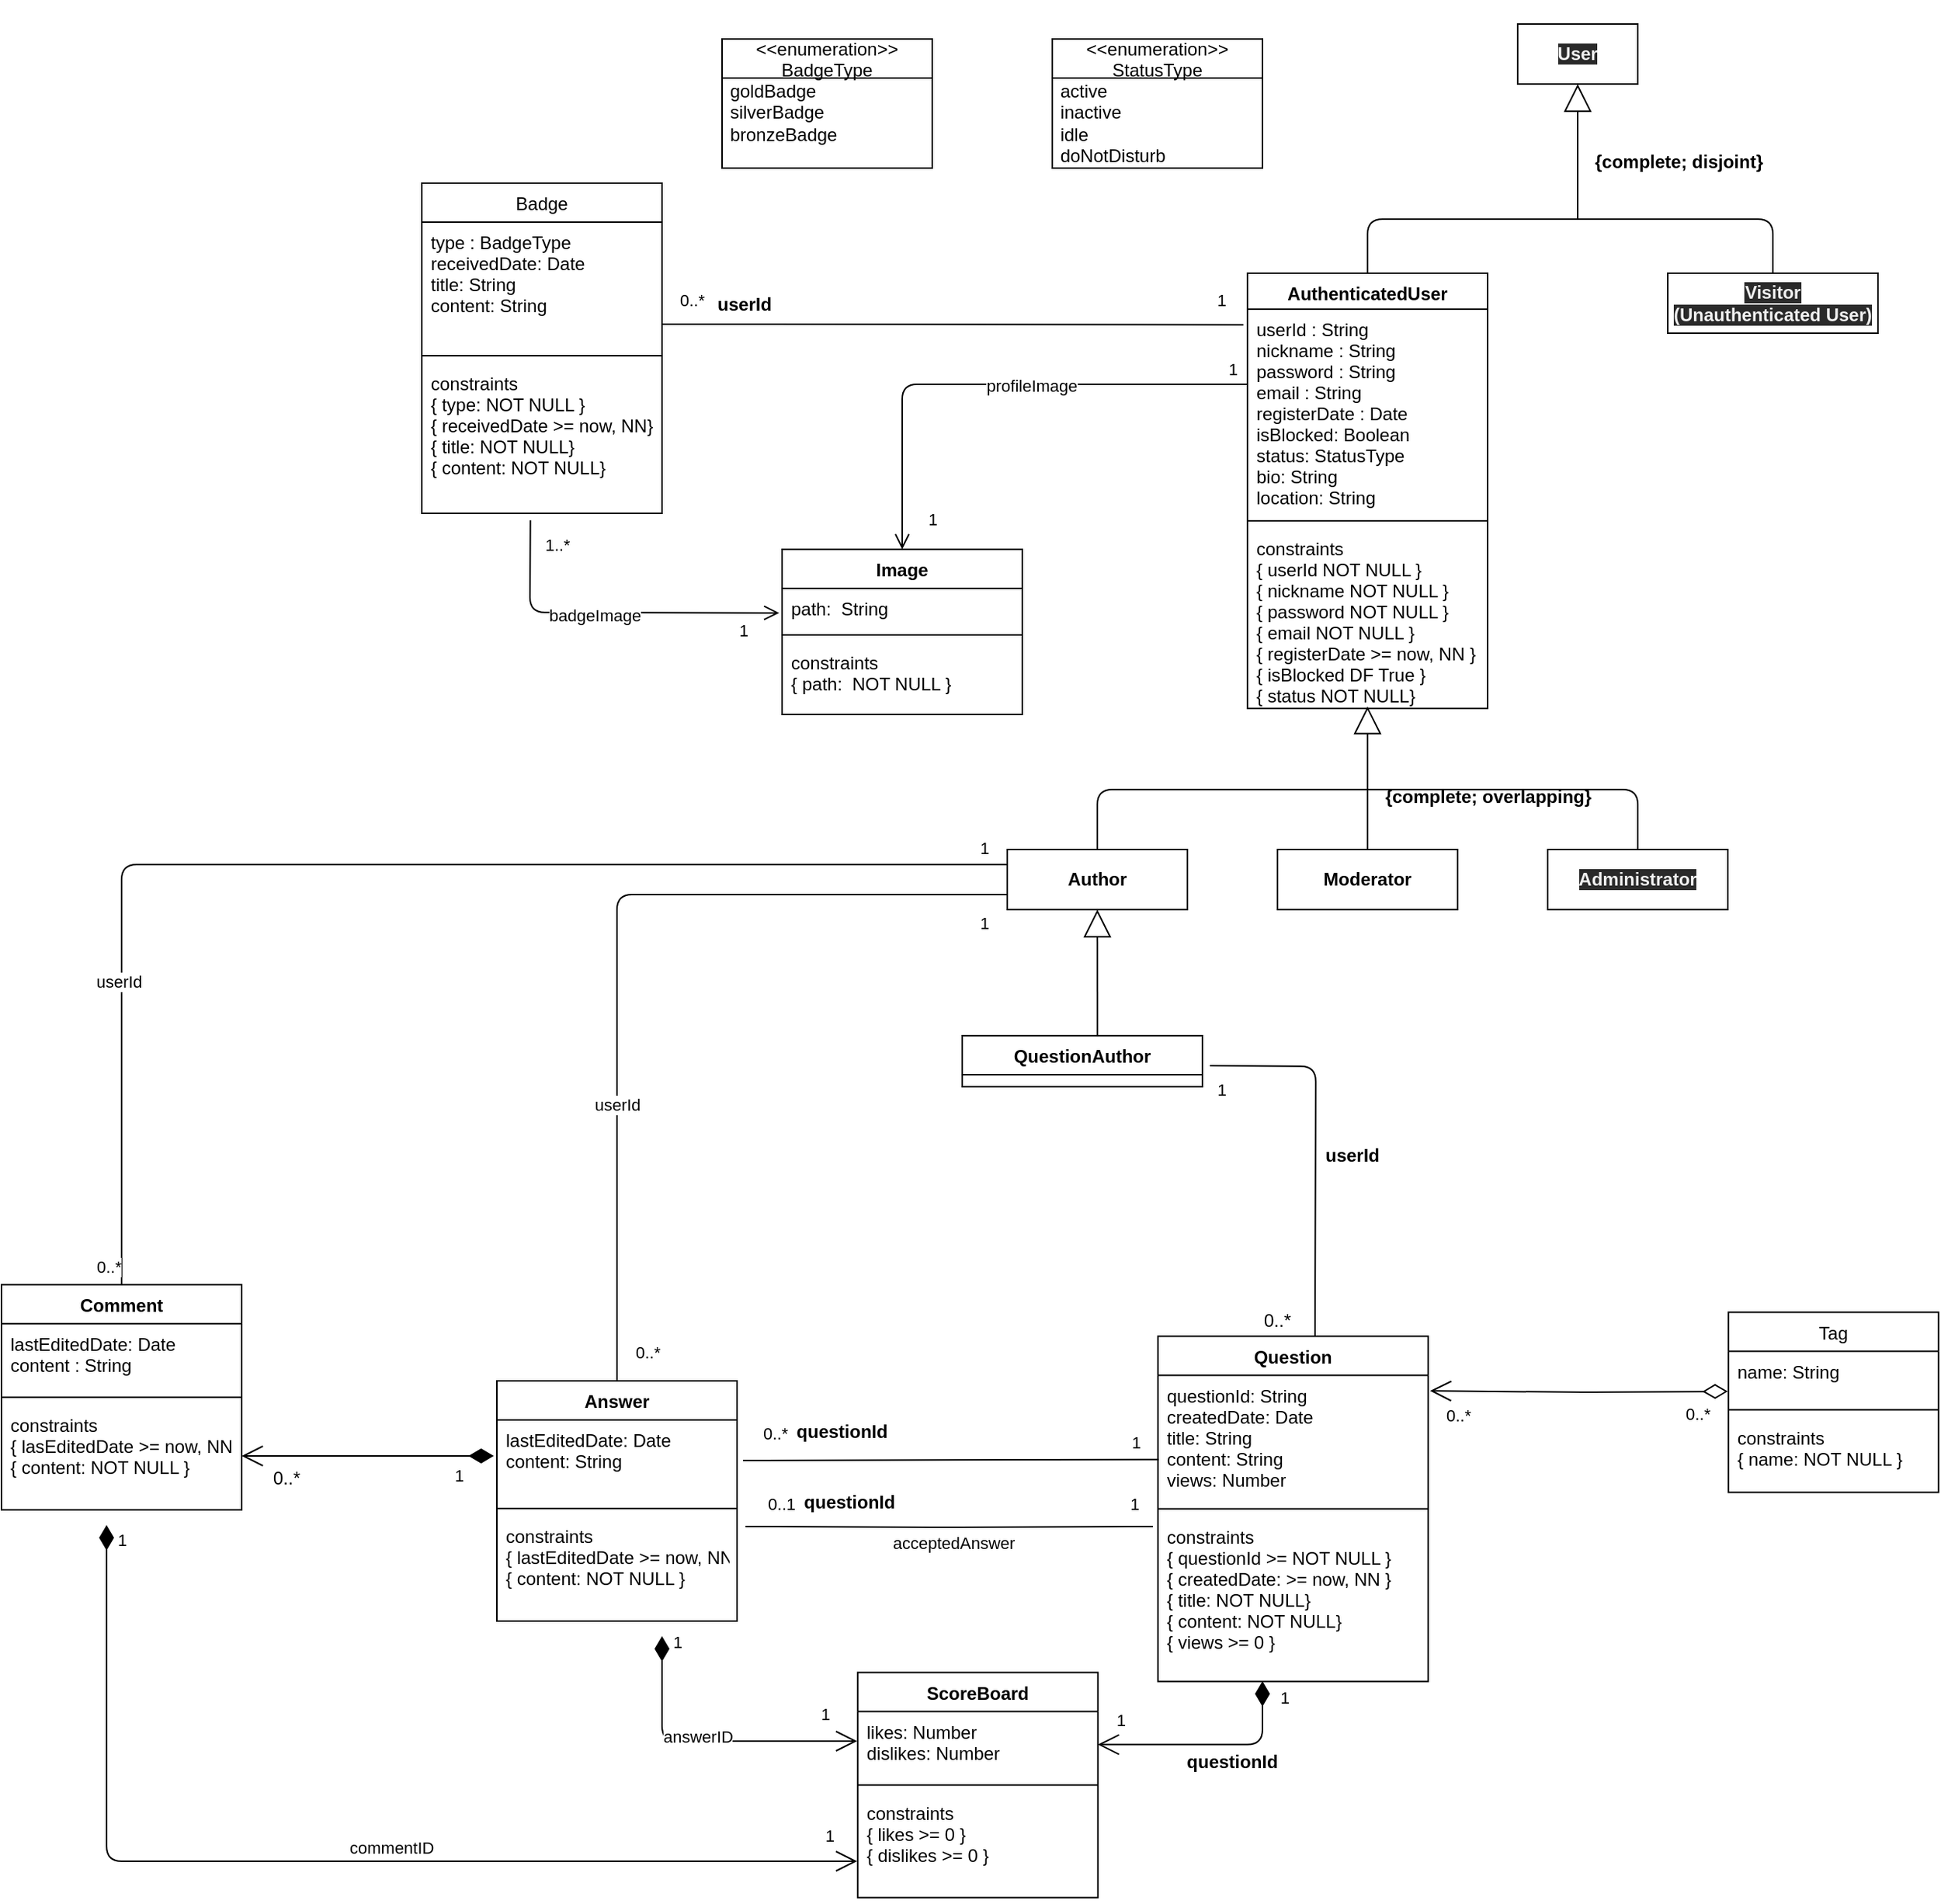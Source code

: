 <mxfile>
    <diagram id="tfldwmdO81GYDGE_3MQ3" name="Page-1">
        <mxGraphModel dx="3260" dy="1134" grid="1" gridSize="10" guides="1" tooltips="1" connect="1" arrows="1" fold="1" page="0" pageScale="1" pageWidth="827" pageHeight="1169" background="none" math="0" shadow="0">
            <root>
                <mxCell id="0"/>
                <mxCell id="1" parent="0"/>
                <mxCell id="27" value="AuthenticatedUser" style="swimlane;fontStyle=1;align=center;verticalAlign=top;childLayout=stackLayout;horizontal=1;startSize=24;horizontalStack=0;resizeParent=1;resizeParentMax=0;resizeLast=0;collapsible=1;marginBottom=0;" parent="1" vertex="1">
                    <mxGeometry x="130" y="186" width="160" height="290" as="geometry">
                        <mxRectangle x="120" y="366" width="140" height="26" as="alternateBounds"/>
                    </mxGeometry>
                </mxCell>
                <mxCell id="28" value="userId : String&#10;nickname : String&#10;password : String&#10;email : String&#10;registerDate : Date&#10;isBlocked: Boolean&#10;status: StatusType&#10;bio: String&#10;location: String" style="text;strokeColor=none;fillColor=none;align=left;verticalAlign=top;spacingLeft=4;spacingRight=4;overflow=hidden;rotatable=0;points=[[0,0.5],[1,0.5]];portConstraint=eastwest;" parent="27" vertex="1">
                    <mxGeometry y="24" width="160" height="136" as="geometry"/>
                </mxCell>
                <mxCell id="204" value="" style="line;strokeWidth=1;fillColor=none;align=left;verticalAlign=middle;spacingTop=-1;spacingLeft=3;spacingRight=3;rotatable=0;labelPosition=right;points=[];portConstraint=eastwest;" parent="27" vertex="1">
                    <mxGeometry y="160" width="160" height="10" as="geometry"/>
                </mxCell>
                <mxCell id="205" value="constraints&#10;{ userId NOT NULL }&#10;{ nickname NOT NULL }&#10;{ password NOT NULL }&#10;{ email NOT NULL }&#10;{ registerDate &gt;= now, NN }&#10;{ isBlocked DF True }&#10;{ status NOT NULL}&#10;" style="text;strokeColor=none;fillColor=none;align=left;verticalAlign=top;spacingLeft=4;spacingRight=4;overflow=hidden;rotatable=0;points=[[0,0.5],[1,0.5]];portConstraint=eastwest;" parent="27" vertex="1">
                    <mxGeometry y="170" width="160" height="120" as="geometry"/>
                </mxCell>
                <mxCell id="45" value="Image" style="swimlane;fontStyle=1;align=center;verticalAlign=top;childLayout=stackLayout;horizontal=1;startSize=26;horizontalStack=0;resizeParent=1;resizeParentMax=0;resizeLast=0;collapsible=1;marginBottom=0;" parent="1" vertex="1">
                    <mxGeometry x="-180" y="370" width="160" height="110" as="geometry"/>
                </mxCell>
                <mxCell id="46" value="path:  String" style="text;strokeColor=none;fillColor=none;align=left;verticalAlign=top;spacingLeft=4;spacingRight=4;overflow=hidden;rotatable=0;points=[[0,0.5],[1,0.5]];portConstraint=eastwest;" parent="45" vertex="1">
                    <mxGeometry y="26" width="160" height="26" as="geometry"/>
                </mxCell>
                <mxCell id="370" value="" style="line;strokeWidth=1;fillColor=none;align=left;verticalAlign=middle;spacingTop=-1;spacingLeft=3;spacingRight=3;rotatable=0;labelPosition=right;points=[];portConstraint=eastwest;" parent="45" vertex="1">
                    <mxGeometry y="52" width="160" height="10" as="geometry"/>
                </mxCell>
                <mxCell id="369" value="constraints&#10;{ path:  NOT NULL }" style="text;strokeColor=none;fillColor=none;align=left;verticalAlign=top;spacingLeft=4;spacingRight=4;overflow=hidden;rotatable=0;points=[[0,0.5],[1,0.5]];portConstraint=eastwest;" parent="45" vertex="1">
                    <mxGeometry y="62" width="160" height="48" as="geometry"/>
                </mxCell>
                <mxCell id="53" value="QuestionAuthor" style="swimlane;fontStyle=1;align=center;verticalAlign=top;childLayout=stackLayout;horizontal=1;startSize=26;horizontalStack=0;resizeParent=1;resizeParentMax=0;resizeLast=0;collapsible=1;marginBottom=0;" parent="1" vertex="1">
                    <mxGeometry x="-60" y="694" width="160" height="34" as="geometry"/>
                </mxCell>
                <mxCell id="89" value="Badge" style="swimlane;fontStyle=0;childLayout=stackLayout;horizontal=1;startSize=26;horizontalStack=0;resizeParent=1;resizeParentMax=0;resizeLast=0;collapsible=1;marginBottom=0;" parent="1" vertex="1">
                    <mxGeometry x="-420" y="126" width="160" height="220" as="geometry">
                        <mxRectangle x="-460" y="346" width="70" height="26" as="alternateBounds"/>
                    </mxGeometry>
                </mxCell>
                <mxCell id="91" value="type : BadgeType&#10;receivedDate: Date&#10;title: String&#10;content: String&#10;" style="text;strokeColor=none;fillColor=none;align=left;verticalAlign=top;spacingLeft=4;spacingRight=4;overflow=hidden;rotatable=0;points=[[0,0.5],[1,0.5]];portConstraint=eastwest;" parent="89" vertex="1">
                    <mxGeometry y="26" width="160" height="84" as="geometry"/>
                </mxCell>
                <mxCell id="364" value="" style="line;strokeWidth=1;fillColor=none;align=left;verticalAlign=middle;spacingTop=-1;spacingLeft=3;spacingRight=3;rotatable=0;labelPosition=right;points=[];portConstraint=eastwest;" parent="89" vertex="1">
                    <mxGeometry y="110" width="160" height="10" as="geometry"/>
                </mxCell>
                <mxCell id="363" value="constraints&#10;{ type: NOT NULL }&#10;{ receivedDate &gt;= now, NN}&#10;{ title: NOT NULL}&#10;{ content: NOT NULL}&#10;" style="text;strokeColor=none;fillColor=none;align=left;verticalAlign=top;spacingLeft=4;spacingRight=4;overflow=hidden;rotatable=0;points=[[0,0.5],[1,0.5]];portConstraint=eastwest;" parent="89" vertex="1">
                    <mxGeometry y="120" width="160" height="100" as="geometry"/>
                </mxCell>
                <mxCell id="101" value="&lt;span style=&quot;font-size: 12px ; font-weight: 700&quot;&gt;{complete; overlapping}&lt;/span&gt;" style="endArrow=block;endSize=16;endFill=0;html=1;exitX=0.5;exitY=0;exitDx=0;exitDy=0;entryX=0.5;entryY=0.989;entryDx=0;entryDy=0;entryPerimeter=0;" parent="1" source="209" target="205" edge="1">
                    <mxGeometry x="-0.27" y="-80" width="160" relative="1" as="geometry">
                        <mxPoint x="210" y="566.584" as="sourcePoint"/>
                        <mxPoint x="170" y="370" as="targetPoint"/>
                        <mxPoint as="offset"/>
                    </mxGeometry>
                </mxCell>
                <mxCell id="112" value="" style="endArrow=none;html=1;entryX=0.5;entryY=0;entryDx=0;entryDy=0;exitX=0.5;exitY=0;exitDx=0;exitDy=0;" parent="1" source="207" target="211" edge="1">
                    <mxGeometry width="50" height="50" relative="1" as="geometry">
                        <mxPoint x="30" y="597" as="sourcePoint"/>
                        <mxPoint x="430" y="597" as="targetPoint"/>
                        <Array as="points">
                            <mxPoint x="30" y="530"/>
                            <mxPoint x="150" y="530"/>
                            <mxPoint x="220" y="530"/>
                            <mxPoint x="330" y="530"/>
                            <mxPoint x="360" y="530"/>
                            <mxPoint x="390" y="530"/>
                        </Array>
                    </mxGeometry>
                </mxCell>
                <mxCell id="114" value="" style="endArrow=block;endSize=16;endFill=0;html=1;entryX=0.5;entryY=1;entryDx=0;entryDy=0;exitX=0.563;exitY=0;exitDx=0;exitDy=0;exitPerimeter=0;" parent="1" source="53" target="207" edge="1">
                    <mxGeometry x="-0.405" y="-30" width="160" relative="1" as="geometry">
                        <mxPoint x="-120" y="590" as="sourcePoint"/>
                        <mxPoint x="29" y="694" as="targetPoint"/>
                        <mxPoint y="1" as="offset"/>
                    </mxGeometry>
                </mxCell>
                <mxCell id="115" value="&lt;span style=&quot;font-size: 12px ; font-weight: 700&quot;&gt;{complete; disjoint}&lt;/span&gt;" style="endArrow=block;endSize=16;endFill=0;html=1;entryX=0.5;entryY=1;entryDx=0;entryDy=0;" parent="1" target="214" edge="1">
                    <mxGeometry x="-0.156" y="-67" width="160" relative="1" as="geometry">
                        <mxPoint x="350" y="150" as="sourcePoint"/>
                        <mxPoint x="343.04" y="55.12" as="targetPoint"/>
                        <mxPoint as="offset"/>
                    </mxGeometry>
                </mxCell>
                <mxCell id="119" value="" style="endArrow=none;html=1;entryX=0.5;entryY=0;entryDx=0;entryDy=0;exitX=0.5;exitY=0;exitDx=0;exitDy=0;" parent="1" source="27" target="213" edge="1">
                    <mxGeometry width="50" height="50" relative="1" as="geometry">
                        <mxPoint x="190" y="150" as="sourcePoint"/>
                        <mxPoint x="480" y="186" as="targetPoint"/>
                        <Array as="points">
                            <mxPoint x="210" y="150"/>
                            <mxPoint x="480" y="150"/>
                        </Array>
                    </mxGeometry>
                </mxCell>
                <mxCell id="141" style="edgeStyle=orthogonalEdgeStyle;rounded=0;orthogonalLoop=1;jettySize=auto;html=1;" parent="1" edge="1">
                    <mxGeometry x="-0.919" y="-1" relative="1" as="geometry">
                        <mxPoint y="9" as="offset"/>
                    </mxGeometry>
                </mxCell>
                <mxCell id="144" value="" style="endArrow=open;startArrow=none;endFill=0;startFill=0;endSize=8;html=1;verticalAlign=bottom;labelBackgroundColor=none;strokeWidth=1;entryX=0.5;entryY=0;entryDx=0;entryDy=0;edgeStyle=orthogonalEdgeStyle;rounded=1;exitX=0;exitY=0.368;exitDx=0;exitDy=0;exitPerimeter=0;" parent="1" target="45" edge="1" source="28">
                    <mxGeometry width="160" relative="1" as="geometry">
                        <mxPoint x="-110" y="210" as="sourcePoint"/>
                        <mxPoint x="-290" y="370" as="targetPoint"/>
                        <Array as="points"/>
                    </mxGeometry>
                </mxCell>
                <mxCell id="145" value="profileImage" style="edgeLabel;html=1;align=center;verticalAlign=middle;resizable=0;points=[];" parent="144" connectable="0" vertex="1">
                    <mxGeometry x="-0.149" relative="1" as="geometry">
                        <mxPoint y="1" as="offset"/>
                    </mxGeometry>
                </mxCell>
                <mxCell id="146" value="1" style="edgeLabel;html=1;align=center;verticalAlign=middle;resizable=0;points=[];" parent="144" connectable="0" vertex="1">
                    <mxGeometry x="0.754" y="-2" relative="1" as="geometry">
                        <mxPoint x="22" y="22" as="offset"/>
                    </mxGeometry>
                </mxCell>
                <mxCell id="147" value="1" style="edgeLabel;html=1;align=center;verticalAlign=middle;resizable=0;points=[];" parent="144" connectable="0" vertex="1">
                    <mxGeometry x="-0.94" relative="1" as="geometry">
                        <mxPoint y="-10" as="offset"/>
                    </mxGeometry>
                </mxCell>
                <mxCell id="152" value="" style="endArrow=open;startArrow=none;endFill=0;startFill=0;endSize=8;html=1;verticalAlign=bottom;labelBackgroundColor=none;strokeWidth=1;entryX=-0.012;entryY=0.385;entryDx=0;entryDy=0;entryPerimeter=0;exitX=0.452;exitY=1.046;exitDx=0;exitDy=0;exitPerimeter=0;" parent="1" target="45" edge="1" source="363">
                    <mxGeometry width="160" relative="1" as="geometry">
                        <mxPoint x="-410" y="430" as="sourcePoint"/>
                        <mxPoint x="-280" y="444.12" as="targetPoint"/>
                        <Array as="points">
                            <mxPoint x="-348" y="412"/>
                        </Array>
                    </mxGeometry>
                </mxCell>
                <mxCell id="153" value="badgeImage" style="edgeLabel;html=1;align=center;verticalAlign=middle;resizable=0;points=[];" parent="152" connectable="0" vertex="1">
                    <mxGeometry x="-0.149" relative="1" as="geometry">
                        <mxPoint x="7" y="2" as="offset"/>
                    </mxGeometry>
                </mxCell>
                <mxCell id="154" value="1" style="edgeLabel;html=1;align=center;verticalAlign=middle;resizable=0;points=[];" parent="152" connectable="0" vertex="1">
                    <mxGeometry x="0.754" y="-2" relative="1" as="geometry">
                        <mxPoint x="4" y="9" as="offset"/>
                    </mxGeometry>
                </mxCell>
                <mxCell id="207" value="&lt;b&gt;Author&lt;/b&gt;" style="whiteSpace=wrap;html=1;" parent="1" vertex="1">
                    <mxGeometry x="-30" y="570" width="120" height="40" as="geometry"/>
                </mxCell>
                <mxCell id="209" value="&lt;span style=&quot;font-weight: 700&quot;&gt;Moderator&lt;/span&gt;" style="whiteSpace=wrap;html=1;" parent="1" vertex="1">
                    <mxGeometry x="150" y="570" width="120" height="40" as="geometry"/>
                </mxCell>
                <mxCell id="211" value="&#10;&#10;&lt;span style=&quot;color: rgb(240, 240, 240); font-family: helvetica; font-size: 12px; font-style: normal; font-weight: 700; letter-spacing: normal; text-align: center; text-indent: 0px; text-transform: none; word-spacing: 0px; background-color: rgb(42, 42, 42); display: inline; float: none;&quot;&gt;Administrator&lt;/span&gt;&#10;&#10;" style="whiteSpace=wrap;html=1;" parent="1" vertex="1">
                    <mxGeometry x="330" y="570" width="120" height="40" as="geometry"/>
                </mxCell>
                <mxCell id="213" value="&#10;&#10;&lt;span style=&quot;color: rgb(240, 240, 240); font-family: helvetica; font-size: 12px; font-style: normal; font-weight: 700; letter-spacing: normal; text-align: center; text-indent: 0px; text-transform: none; word-spacing: 0px; background-color: rgb(42, 42, 42); display: inline; float: none;&quot;&gt;Visitor (Unauthenticated User)&lt;/span&gt;&#10;&#10;" style="whiteSpace=wrap;html=1;" parent="1" vertex="1">
                    <mxGeometry x="410" y="186" width="140" height="40" as="geometry"/>
                </mxCell>
                <mxCell id="214" value="&#10;&#10;&lt;span style=&quot;color: rgb(240, 240, 240); font-family: helvetica; font-size: 12px; font-style: normal; font-weight: 700; letter-spacing: normal; text-align: center; text-indent: 0px; text-transform: none; word-spacing: 0px; background-color: rgb(42, 42, 42); display: inline; float: none;&quot;&gt;User&lt;/span&gt;&#10;&#10;" style="whiteSpace=wrap;html=1;" parent="1" vertex="1">
                    <mxGeometry x="310" y="20" width="80" height="40" as="geometry"/>
                </mxCell>
                <mxCell id="93" value="Tag" style="swimlane;fontStyle=0;childLayout=stackLayout;horizontal=1;startSize=26;horizontalStack=0;resizeParent=1;resizeParentMax=0;resizeLast=0;collapsible=1;marginBottom=0;" parent="1" vertex="1">
                    <mxGeometry x="450.36" y="878.29" width="140" height="120" as="geometry"/>
                </mxCell>
                <mxCell id="94" value="name: String" style="text;strokeColor=none;fillColor=none;align=left;verticalAlign=top;spacingLeft=4;spacingRight=4;overflow=hidden;rotatable=0;points=[[0,0.5],[1,0.5]];portConstraint=eastwest;" parent="93" vertex="1">
                    <mxGeometry y="26" width="140" height="34" as="geometry"/>
                </mxCell>
                <mxCell id="380" value="" style="line;strokeWidth=1;fillColor=none;align=left;verticalAlign=middle;spacingTop=-1;spacingLeft=3;spacingRight=3;rotatable=0;labelPosition=right;points=[];portConstraint=eastwest;" parent="93" vertex="1">
                    <mxGeometry y="60" width="140" height="10" as="geometry"/>
                </mxCell>
                <mxCell id="379" value="constraints&#10;{ name: NOT NULL }&#10;" style="text;strokeColor=none;fillColor=none;align=left;verticalAlign=top;spacingLeft=4;spacingRight=4;overflow=hidden;rotatable=0;points=[[0,0.5],[1,0.5]];portConstraint=eastwest;" parent="93" vertex="1">
                    <mxGeometry y="70" width="140" height="50" as="geometry"/>
                </mxCell>
                <mxCell id="7" value="Question" style="swimlane;fontStyle=1;align=center;verticalAlign=top;childLayout=stackLayout;horizontal=1;startSize=26;horizontalStack=0;resizeParent=1;resizeParentMax=0;resizeLast=0;collapsible=1;marginBottom=0;" parent="1" vertex="1">
                    <mxGeometry x="70.36" y="894.29" width="180" height="230" as="geometry">
                        <mxRectangle x="770" y="382" width="80" height="26" as="alternateBounds"/>
                    </mxGeometry>
                </mxCell>
                <mxCell id="8" value="questionId: String&#10;createdDate: Date&#10;title: String&#10;content: String&#10;views: Number&#10;" style="text;strokeColor=none;fillColor=none;align=left;verticalAlign=top;spacingLeft=4;spacingRight=4;overflow=hidden;rotatable=0;points=[[0,0.5],[1,0.5]];portConstraint=eastwest;" parent="7" vertex="1">
                    <mxGeometry y="26" width="180" height="84" as="geometry"/>
                </mxCell>
                <mxCell id="375" value="" style="line;strokeWidth=1;fillColor=none;align=left;verticalAlign=middle;spacingTop=-1;spacingLeft=3;spacingRight=3;rotatable=0;labelPosition=right;points=[];portConstraint=eastwest;" parent="7" vertex="1">
                    <mxGeometry y="110" width="180" height="10" as="geometry"/>
                </mxCell>
                <mxCell id="376" value="constraints&#10;{ questionId &gt;= NOT NULL }&#10;{ createdDate: &gt;= now, NN }&#10;{ title: NOT NULL}&#10;{ content: NOT NULL}&#10;{ views &gt;= 0 }" style="text;strokeColor=none;fillColor=none;align=left;verticalAlign=top;spacingLeft=4;spacingRight=4;overflow=hidden;rotatable=0;points=[[0,0.5],[1,0.5]];portConstraint=eastwest;" parent="7" vertex="1">
                    <mxGeometry y="120" width="180" height="110" as="geometry"/>
                </mxCell>
                <mxCell id="58" value="Comment" style="swimlane;fontStyle=1;align=center;verticalAlign=top;childLayout=stackLayout;horizontal=1;startSize=26;horizontalStack=0;resizeParent=1;resizeParentMax=0;resizeLast=0;collapsible=1;marginBottom=0;" parent="1" vertex="1">
                    <mxGeometry x="-700" y="859.91" width="160" height="150" as="geometry">
                        <mxRectangle x="780" y="767" width="90" height="26" as="alternateBounds"/>
                    </mxGeometry>
                </mxCell>
                <mxCell id="59" value="lastEditedDate: Date&#10;content : String&#10;" style="text;strokeColor=none;fillColor=none;align=left;verticalAlign=top;spacingLeft=4;spacingRight=4;overflow=hidden;rotatable=0;points=[[0,0.5],[1,0.5]];portConstraint=eastwest;" parent="58" vertex="1">
                    <mxGeometry y="26" width="160" height="44" as="geometry"/>
                </mxCell>
                <mxCell id="372" value="" style="line;strokeWidth=1;fillColor=none;align=left;verticalAlign=middle;spacingTop=-1;spacingLeft=3;spacingRight=3;rotatable=0;labelPosition=right;points=[];portConstraint=eastwest;" parent="58" vertex="1">
                    <mxGeometry y="70" width="160" height="10" as="geometry"/>
                </mxCell>
                <mxCell id="371" value="constraints&#10;{ lasEditedDate &gt;= now, NN }&#10;{ content: NOT NULL }" style="text;strokeColor=none;fillColor=none;align=left;verticalAlign=top;spacingLeft=4;spacingRight=4;overflow=hidden;rotatable=0;points=[[0,0.5],[1,0.5]];portConstraint=eastwest;" parent="58" vertex="1">
                    <mxGeometry y="80" width="160" height="70" as="geometry"/>
                </mxCell>
                <mxCell id="83" value="ScoreBoard" style="swimlane;fontStyle=1;align=center;verticalAlign=top;childLayout=stackLayout;horizontal=1;startSize=26;horizontalStack=0;resizeParent=1;resizeParentMax=0;resizeLast=0;collapsible=1;marginBottom=0;" parent="1" vertex="1">
                    <mxGeometry x="-129.64" y="1118.29" width="160" height="150" as="geometry">
                        <mxRectangle x="1050" y="600" width="80" height="26" as="alternateBounds"/>
                    </mxGeometry>
                </mxCell>
                <mxCell id="84" value="likes: Number&#10;dislikes: Number" style="text;strokeColor=none;fillColor=none;align=left;verticalAlign=top;spacingLeft=4;spacingRight=4;overflow=hidden;rotatable=0;points=[[0,0.5],[1,0.5]];portConstraint=eastwest;" parent="83" vertex="1">
                    <mxGeometry y="26" width="160" height="44" as="geometry"/>
                </mxCell>
                <mxCell id="222" value="" style="line;strokeWidth=1;fillColor=none;align=left;verticalAlign=middle;spacingTop=-1;spacingLeft=3;spacingRight=3;rotatable=0;labelPosition=right;points=[];portConstraint=eastwest;" parent="83" vertex="1">
                    <mxGeometry y="70" width="160" height="10" as="geometry"/>
                </mxCell>
                <mxCell id="221" value="constraints&#10;{ likes &gt;= 0 }&#10;{ dislikes &gt;= 0 }" style="text;strokeColor=none;fillColor=none;align=left;verticalAlign=top;spacingLeft=4;spacingRight=4;overflow=hidden;rotatable=0;points=[[0,0.5],[1,0.5]];portConstraint=eastwest;" parent="83" vertex="1">
                    <mxGeometry y="80" width="160" height="70" as="geometry"/>
                </mxCell>
                <mxCell id="162" value="0..*" style="text;html=1;strokeColor=none;fillColor=none;align=center;verticalAlign=middle;whiteSpace=wrap;rounded=0;" parent="1" vertex="1">
                    <mxGeometry x="-530" y="978.622" width="40" height="19.818" as="geometry"/>
                </mxCell>
                <mxCell id="232" value="1..*" style="edgeLabel;html=1;align=center;verticalAlign=middle;resizable=0;points=[];" parent="1" connectable="0" vertex="1">
                    <mxGeometry x="-209.998" y="330.997" as="geometry">
                        <mxPoint x="-120" y="36" as="offset"/>
                    </mxGeometry>
                </mxCell>
                <mxCell id="238" value="" style="endArrow=none;html=1;edgeStyle=orthogonalEdgeStyle;entryX=-0.017;entryY=0.076;entryDx=0;entryDy=0;entryPerimeter=0;" parent="1" target="28" edge="1">
                    <mxGeometry relative="1" as="geometry">
                        <mxPoint x="-260" y="220" as="sourcePoint"/>
                        <mxPoint x="-100" y="220" as="targetPoint"/>
                        <Array as="points">
                            <mxPoint x="-260" y="220"/>
                        </Array>
                    </mxGeometry>
                </mxCell>
                <mxCell id="239" value="0..*" style="edgeLabel;resizable=0;html=1;align=left;verticalAlign=bottom;" parent="238" connectable="0" vertex="1">
                    <mxGeometry x="-1" relative="1" as="geometry">
                        <mxPoint x="10" y="-8" as="offset"/>
                    </mxGeometry>
                </mxCell>
                <mxCell id="240" value="1" style="edgeLabel;resizable=0;html=1;align=right;verticalAlign=bottom;" parent="238" connectable="0" vertex="1">
                    <mxGeometry x="1" relative="1" as="geometry">
                        <mxPoint x="-11" y="-8" as="offset"/>
                    </mxGeometry>
                </mxCell>
                <mxCell id="241" value="" style="endArrow=none;html=1;edgeStyle=orthogonalEdgeStyle;" parent="1" edge="1">
                    <mxGeometry relative="1" as="geometry">
                        <mxPoint x="105" y="714" as="sourcePoint"/>
                        <mxPoint x="175" y="894" as="targetPoint"/>
                    </mxGeometry>
                </mxCell>
                <mxCell id="242" value="1" style="edgeLabel;resizable=0;html=1;align=left;verticalAlign=bottom;" parent="241" connectable="0" vertex="1">
                    <mxGeometry x="-1" relative="1" as="geometry">
                        <mxPoint x="3" y="24" as="offset"/>
                    </mxGeometry>
                </mxCell>
                <mxCell id="245" value="0..*" style="text;html=1;strokeColor=none;fillColor=none;align=center;verticalAlign=middle;whiteSpace=wrap;rounded=0;" parent="1" vertex="1">
                    <mxGeometry x="130" y="874" width="40" height="20" as="geometry"/>
                </mxCell>
                <mxCell id="260" value="1" style="edgeLabel;resizable=0;html=1;align=right;verticalAlign=bottom;" parent="1" connectable="0" vertex="1">
                    <mxGeometry x="430.36" y="1098.294" as="geometry">
                        <mxPoint x="-381" y="60" as="offset"/>
                    </mxGeometry>
                </mxCell>
                <mxCell id="286" value="1" style="edgeLabel;resizable=0;html=1;align=right;verticalAlign=bottom;" parent="1" connectable="0" vertex="1">
                    <mxGeometry x="30.0" y="1174.0" as="geometry">
                        <mxPoint x="-175" y="61" as="offset"/>
                    </mxGeometry>
                </mxCell>
                <mxCell id="293" value="" style="endArrow=none;html=1;edgeStyle=orthogonalEdgeStyle;entryX=1.035;entryY=0.1;entryDx=0;entryDy=0;entryPerimeter=0;" parent="1" target="373" edge="1">
                    <mxGeometry relative="1" as="geometry">
                        <mxPoint x="67" y="1021" as="sourcePoint"/>
                        <mxPoint x="-110" y="1021" as="targetPoint"/>
                        <Array as="points"/>
                    </mxGeometry>
                </mxCell>
                <mxCell id="294" value="1" style="edgeLabel;resizable=0;html=1;align=left;verticalAlign=bottom;" parent="293" connectable="0" vertex="1">
                    <mxGeometry x="-1" relative="1" as="geometry">
                        <mxPoint x="-17" y="-7" as="offset"/>
                    </mxGeometry>
                </mxCell>
                <mxCell id="295" value="0..1" style="edgeLabel;resizable=0;html=1;align=right;verticalAlign=bottom;" parent="293" connectable="0" vertex="1">
                    <mxGeometry x="1" relative="1" as="geometry">
                        <mxPoint x="34" y="-7" as="offset"/>
                    </mxGeometry>
                </mxCell>
                <mxCell id="300" value="" style="endArrow=none;html=1;edgeStyle=orthogonalEdgeStyle;exitX=0.003;exitY=0.667;exitDx=0;exitDy=0;exitPerimeter=0;" parent="1" source="8" edge="1">
                    <mxGeometry relative="1" as="geometry">
                        <mxPoint x="60" y="976" as="sourcePoint"/>
                        <mxPoint x="-206" y="977" as="targetPoint"/>
                        <Array as="points">
                            <mxPoint x="-206" y="976"/>
                        </Array>
                    </mxGeometry>
                </mxCell>
                <mxCell id="301" value="1" style="edgeLabel;resizable=0;html=1;align=left;verticalAlign=bottom;" parent="300" connectable="0" vertex="1">
                    <mxGeometry x="-1" relative="1" as="geometry">
                        <mxPoint x="-20" y="-3" as="offset"/>
                    </mxGeometry>
                </mxCell>
                <mxCell id="302" value="0..*" style="edgeLabel;resizable=0;html=1;align=right;verticalAlign=bottom;" parent="300" connectable="0" vertex="1">
                    <mxGeometry x="1" relative="1" as="geometry">
                        <mxPoint x="30" y="-10" as="offset"/>
                    </mxGeometry>
                </mxCell>
                <mxCell id="292" value="acceptedAnswer" style="edgeLabel;html=1;align=center;verticalAlign=middle;resizable=0;points=[];" parent="1" connectable="0" vertex="1">
                    <mxGeometry x="-350" y="898" width="180" as="geometry">
                        <mxPoint x="194" y="134" as="offset"/>
                    </mxGeometry>
                </mxCell>
                <mxCell id="305" value="0..*" style="endArrow=open;html=1;endSize=12;startArrow=diamondThin;startSize=14;startFill=0;edgeStyle=orthogonalEdgeStyle;align=left;verticalAlign=bottom;entryX=1.007;entryY=0.123;entryDx=0;entryDy=0;entryPerimeter=0;" parent="1" target="8" edge="1">
                    <mxGeometry x="-0.698" y="24" relative="1" as="geometry">
                        <mxPoint x="450" y="931" as="sourcePoint"/>
                        <mxPoint x="200.36" y="1078.29" as="targetPoint"/>
                        <mxPoint as="offset"/>
                    </mxGeometry>
                </mxCell>
                <mxCell id="307" value="0..*" style="edgeLabel;resizable=0;html=1;align=right;verticalAlign=bottom;" parent="1" connectable="0" vertex="1">
                    <mxGeometry x="250.36" y="1118.287" as="geometry">
                        <mxPoint x="29" y="-163" as="offset"/>
                    </mxGeometry>
                </mxCell>
                <mxCell id="309" value="1" style="endArrow=open;html=1;endSize=12;startArrow=diamondThin;startSize=14;startFill=1;edgeStyle=orthogonalEdgeStyle;align=left;verticalAlign=bottom;entryX=1;entryY=0.5;entryDx=0;entryDy=0;" parent="1" target="84" edge="1">
                    <mxGeometry x="-0.737" y="10" relative="1" as="geometry">
                        <mxPoint x="140" y="1124" as="sourcePoint"/>
                        <mxPoint x="410.36" y="1108.29" as="targetPoint"/>
                        <Array as="points">
                            <mxPoint x="140" y="1166"/>
                        </Array>
                        <mxPoint as="offset"/>
                    </mxGeometry>
                </mxCell>
                <mxCell id="310" value="1" style="endArrow=open;html=1;endSize=12;startArrow=diamondThin;startSize=14;startFill=1;edgeStyle=orthogonalEdgeStyle;align=left;verticalAlign=bottom;" parent="1" edge="1">
                    <mxGeometry x="-0.663" y="22" relative="1" as="geometry">
                        <mxPoint x="-372" y="974" as="sourcePoint"/>
                        <mxPoint x="-540" y="974" as="targetPoint"/>
                        <Array as="points"/>
                        <mxPoint as="offset"/>
                    </mxGeometry>
                </mxCell>
                <mxCell id="312" value="answerID" style="endArrow=open;html=1;endSize=12;startArrow=diamondThin;startSize=14;startFill=1;edgeStyle=orthogonalEdgeStyle;align=left;verticalAlign=bottom;" parent="1" edge="1">
                    <mxGeometry x="-0.299" y="-6" relative="1" as="geometry">
                        <mxPoint x="-260" y="1094" as="sourcePoint"/>
                        <mxPoint x="-130" y="1164" as="targetPoint"/>
                        <Array as="points">
                            <mxPoint x="-260" y="1164"/>
                        </Array>
                        <mxPoint x="-1" as="offset"/>
                    </mxGeometry>
                </mxCell>
                <mxCell id="395" value="1" style="edgeLabel;html=1;align=center;verticalAlign=middle;resizable=0;points=[];" vertex="1" connectable="0" parent="312">
                    <mxGeometry x="-0.913" y="2" relative="1" as="geometry">
                        <mxPoint x="8" y="-5" as="offset"/>
                    </mxGeometry>
                </mxCell>
                <mxCell id="314" value="1" style="edgeLabel;resizable=0;html=1;align=left;verticalAlign=bottom;" parent="1" connectable="0" vertex="1">
                    <mxGeometry x="-410.0" y="1043.148" as="geometry">
                        <mxPoint x="254" y="111" as="offset"/>
                    </mxGeometry>
                </mxCell>
                <mxCell id="318" value="" style="endArrow=none;html=1;entryX=0;entryY=0.75;entryDx=0;entryDy=0;exitX=0.5;exitY=0;exitDx=0;exitDy=0;" parent="1" source="322" target="207" edge="1">
                    <mxGeometry width="50" height="50" relative="1" as="geometry">
                        <mxPoint x="-160" y="1134" as="sourcePoint"/>
                        <mxPoint x="-160" y="584" as="targetPoint"/>
                        <Array as="points">
                            <mxPoint x="-290" y="600"/>
                            <mxPoint x="-160" y="600"/>
                        </Array>
                    </mxGeometry>
                </mxCell>
                <mxCell id="396" value="userId" style="edgeLabel;html=1;align=center;verticalAlign=middle;resizable=0;points=[];" vertex="1" connectable="0" parent="318">
                    <mxGeometry x="-0.282" y="3" relative="1" as="geometry">
                        <mxPoint x="3" y="25" as="offset"/>
                    </mxGeometry>
                </mxCell>
                <mxCell id="319" value="1" style="edgeLabel;resizable=0;html=1;align=left;verticalAlign=bottom;" parent="1" connectable="0" vertex="1">
                    <mxGeometry x="60.0" y="844.004" as="geometry">
                        <mxPoint x="-110" y="-217" as="offset"/>
                    </mxGeometry>
                </mxCell>
                <mxCell id="320" value="0..*" style="edgeLabel;resizable=0;html=1;align=right;verticalAlign=bottom;" parent="1" connectable="0" vertex="1">
                    <mxGeometry x="-79.64" y="803.997" as="geometry">
                        <mxPoint x="-181" y="110" as="offset"/>
                    </mxGeometry>
                </mxCell>
                <mxCell id="322" value="Answer" style="swimlane;fontStyle=1;align=center;verticalAlign=top;childLayout=stackLayout;horizontal=1;startSize=26;horizontalStack=0;resizeParent=1;resizeParentMax=0;resizeLast=0;collapsible=1;marginBottom=0;" parent="1" vertex="1">
                    <mxGeometry x="-370" y="924" width="160" height="160" as="geometry">
                        <mxRectangle x="780" y="598.545" width="80" height="26" as="alternateBounds"/>
                    </mxGeometry>
                </mxCell>
                <mxCell id="323" value="lastEditedDate: Date&#10;content: String" style="text;strokeColor=none;fillColor=none;align=left;verticalAlign=top;spacingLeft=4;spacingRight=4;overflow=hidden;rotatable=0;points=[[0,0.5],[1,0.5]];portConstraint=eastwest;" parent="322" vertex="1">
                    <mxGeometry y="26" width="160" height="54" as="geometry"/>
                </mxCell>
                <mxCell id="374" value="" style="line;strokeWidth=1;fillColor=none;align=left;verticalAlign=middle;spacingTop=-1;spacingLeft=3;spacingRight=3;rotatable=0;labelPosition=right;points=[];portConstraint=eastwest;" parent="322" vertex="1">
                    <mxGeometry y="80" width="160" height="10" as="geometry"/>
                </mxCell>
                <mxCell id="373" value="constraints&#10;{ lastEditedDate &gt;= now, NN }&#10;{ content: NOT NULL }" style="text;strokeColor=none;fillColor=none;align=left;verticalAlign=top;spacingLeft=4;spacingRight=4;overflow=hidden;rotatable=0;points=[[0,0.5],[1,0.5]];portConstraint=eastwest;" parent="322" vertex="1">
                    <mxGeometry y="90" width="160" height="70" as="geometry"/>
                </mxCell>
                <mxCell id="328" value="" style="endArrow=none;html=1;entryX=0;entryY=0.25;entryDx=0;entryDy=0;exitX=0.5;exitY=0;exitDx=0;exitDy=0;" parent="1" source="58" target="207" edge="1">
                    <mxGeometry width="50" height="50" relative="1" as="geometry">
                        <mxPoint x="-620" y="933.91" as="sourcePoint"/>
                        <mxPoint x="-90" y="724" as="targetPoint"/>
                        <Array as="points">
                            <mxPoint x="-620" y="580"/>
                        </Array>
                    </mxGeometry>
                </mxCell>
                <mxCell id="397" value="userId" style="edgeLabel;html=1;align=center;verticalAlign=middle;resizable=0;points=[];" vertex="1" connectable="0" parent="328">
                    <mxGeometry x="-0.536" y="2" relative="1" as="geometry">
                        <mxPoint as="offset"/>
                    </mxGeometry>
                </mxCell>
                <mxCell id="330" value="commentID" style="endArrow=open;html=1;endSize=12;startArrow=diamondThin;startSize=14;startFill=1;edgeStyle=orthogonalEdgeStyle;align=left;verticalAlign=bottom;" parent="1" edge="1">
                    <mxGeometry x="0.061" relative="1" as="geometry">
                        <mxPoint x="-630" y="1020" as="sourcePoint"/>
                        <mxPoint x="-130" y="1244" as="targetPoint"/>
                        <Array as="points">
                            <mxPoint x="-630" y="1244"/>
                            <mxPoint x="-470" y="1244"/>
                        </Array>
                        <mxPoint as="offset"/>
                    </mxGeometry>
                </mxCell>
                <mxCell id="394" value="1" style="edgeLabel;html=1;align=center;verticalAlign=middle;resizable=0;points=[];" vertex="1" connectable="0" parent="330">
                    <mxGeometry x="-0.972" y="-1" relative="1" as="geometry">
                        <mxPoint x="11" as="offset"/>
                    </mxGeometry>
                </mxCell>
                <mxCell id="331" value="1" style="edgeLabel;resizable=0;html=1;align=left;verticalAlign=bottom;" parent="1" connectable="0" vertex="1">
                    <mxGeometry x="60.0" y="794.004" as="geometry">
                        <mxPoint x="-110" y="-217" as="offset"/>
                    </mxGeometry>
                </mxCell>
                <mxCell id="332" value="0..*" style="edgeLabel;resizable=0;html=1;align=right;verticalAlign=bottom;" parent="1" connectable="0" vertex="1">
                    <mxGeometry x="-530.0" y="859.907" as="geometry">
                        <mxPoint x="-90" y="-3" as="offset"/>
                    </mxGeometry>
                </mxCell>
                <mxCell id="339" value="&lt;div style=&quot;text-align: center&quot;&gt;&lt;br&gt;&lt;/div&gt;" style="text;whiteSpace=wrap;html=1;" parent="1" vertex="1">
                    <mxGeometry x="-190" y="1164" width="110" height="30" as="geometry"/>
                </mxCell>
                <mxCell id="340" value="userId" style="text;align=center;fontStyle=1;verticalAlign=middle;spacingLeft=3;spacingRight=3;strokeColor=none;rotatable=0;points=[[0,0.5],[1,0.5]];portConstraint=eastwest;" parent="1" vertex="1">
                    <mxGeometry x="160" y="760" width="80" height="26" as="geometry"/>
                </mxCell>
                <mxCell id="343" value="questionId" style="text;align=center;fontStyle=1;verticalAlign=middle;spacingLeft=3;spacingRight=3;strokeColor=none;rotatable=0;points=[[0,0.5],[1,0.5]];portConstraint=eastwest;" parent="1" vertex="1">
                    <mxGeometry x="80" y="1164" width="80" height="26" as="geometry"/>
                </mxCell>
                <mxCell id="347" value="questionId" style="text;align=center;fontStyle=1;verticalAlign=middle;spacingLeft=3;spacingRight=3;strokeColor=none;rotatable=0;points=[[0,0.5],[1,0.5]];portConstraint=eastwest;" parent="1" vertex="1">
                    <mxGeometry x="-180" y="944" width="80" height="26" as="geometry"/>
                </mxCell>
                <mxCell id="348" value="questionId" style="text;align=center;fontStyle=1;verticalAlign=middle;spacingLeft=3;spacingRight=3;strokeColor=none;rotatable=0;points=[[0,0.5],[1,0.5]];portConstraint=eastwest;" parent="1" vertex="1">
                    <mxGeometry x="-175" y="991" width="80" height="26" as="geometry"/>
                </mxCell>
                <mxCell id="357" value="&lt;&lt;enumeration&gt;&gt;&#10;StatusType" style="swimlane;fontStyle=0;childLayout=stackLayout;horizontal=1;startSize=26;horizontalStack=0;resizeParent=1;resizeParentMax=0;resizeLast=0;collapsible=1;marginBottom=0;" parent="1" vertex="1">
                    <mxGeometry y="30" width="140" height="86" as="geometry"/>
                </mxCell>
                <mxCell id="362" value="&lt;div&gt;&lt;span&gt;&amp;nbsp;active&lt;/span&gt;&lt;/div&gt;&lt;div&gt;&lt;span&gt;&amp;nbsp;inactive&lt;/span&gt;&lt;/div&gt;&lt;div&gt;&lt;span&gt;&amp;nbsp;idle&lt;/span&gt;&lt;/div&gt;&lt;div&gt;&lt;span&gt;&amp;nbsp;doNotDisturb&lt;/span&gt;&lt;/div&gt;" style="text;html=1;align=left;verticalAlign=middle;resizable=0;points=[];autosize=1;strokeColor=none;" parent="357" vertex="1">
                    <mxGeometry y="26" width="140" height="60" as="geometry"/>
                </mxCell>
                <mxCell id="365" value="&lt;&lt;enumeration&gt;&gt;&#10;BadgeType" style="swimlane;fontStyle=0;childLayout=stackLayout;horizontal=1;startSize=26;horizontalStack=0;resizeParent=1;resizeParentMax=0;resizeLast=0;collapsible=1;marginBottom=0;" parent="1" vertex="1">
                    <mxGeometry x="-220" y="30" width="140" height="86" as="geometry"/>
                </mxCell>
                <mxCell id="366" value="&lt;div&gt;&lt;span&gt;&amp;nbsp;goldBadge&lt;/span&gt;&lt;/div&gt;&lt;div&gt;&lt;span&gt;&amp;nbsp;silverBadge&lt;/span&gt;&lt;/div&gt;&lt;div&gt;&lt;span&gt;&amp;nbsp;bronzeBadge&lt;/span&gt;&lt;/div&gt;&lt;div&gt;&lt;span&gt;&amp;nbsp;&lt;/span&gt;&lt;/div&gt;" style="text;html=1;align=left;verticalAlign=middle;resizable=0;points=[];autosize=1;strokeColor=none;" parent="365" vertex="1">
                    <mxGeometry y="26" width="140" height="60" as="geometry"/>
                </mxCell>
                <mxCell id="399" value="userId" style="text;align=center;fontStyle=1;verticalAlign=middle;spacingLeft=3;spacingRight=3;strokeColor=none;rotatable=0;points=[[0,0.5],[1,0.5]];portConstraint=eastwest;" vertex="1" parent="1">
                    <mxGeometry x="-244.95" y="193" width="80" height="26" as="geometry"/>
                </mxCell>
            </root>
        </mxGraphModel>
    </diagram>
</mxfile>
